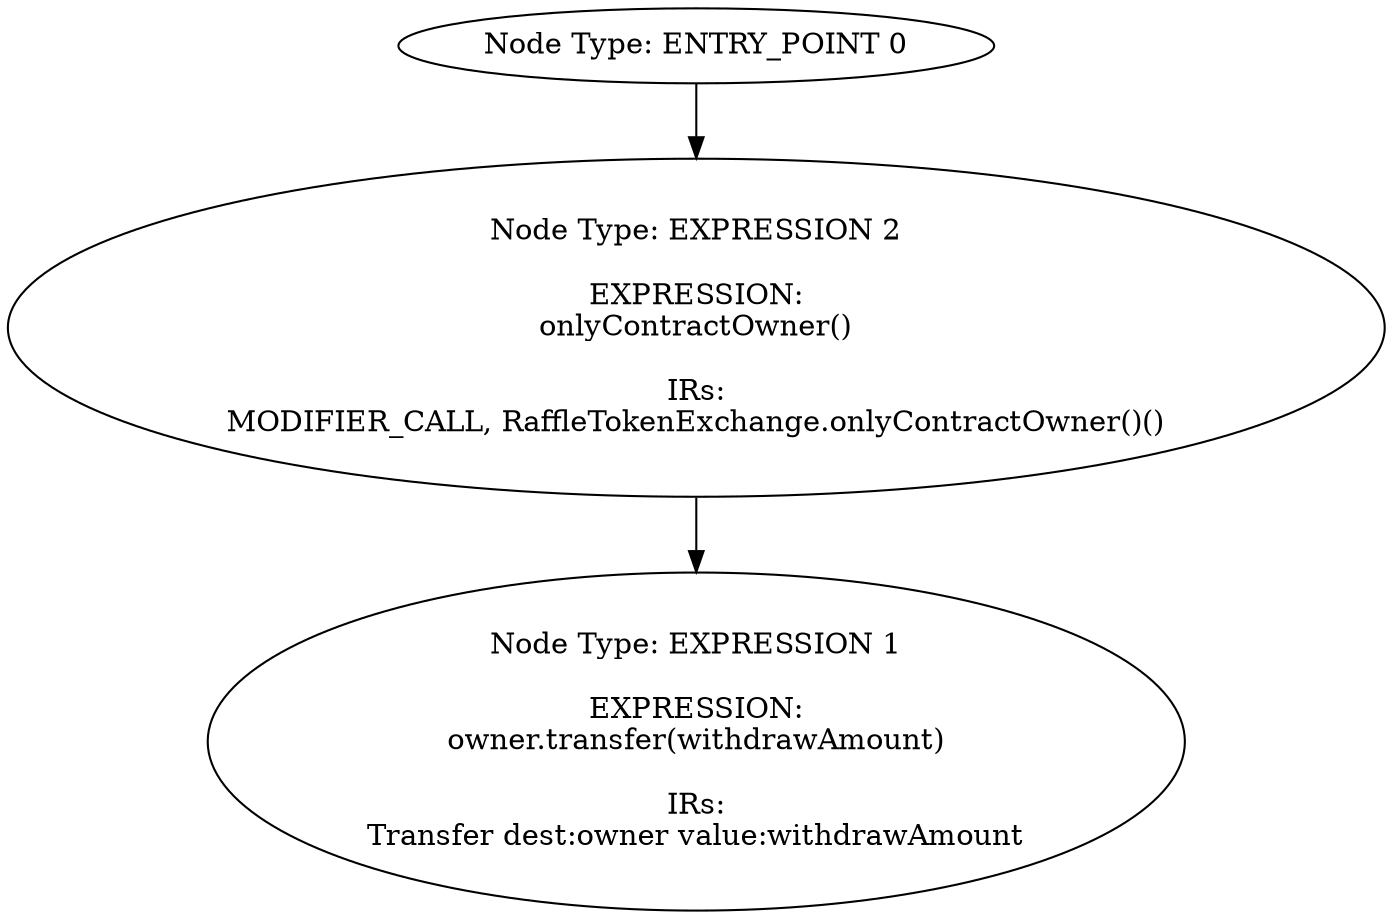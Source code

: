 digraph{
0[label="Node Type: ENTRY_POINT 0
"];
0->2;
1[label="Node Type: EXPRESSION 1

EXPRESSION:
owner.transfer(withdrawAmount)

IRs:
Transfer dest:owner value:withdrawAmount"];
2[label="Node Type: EXPRESSION 2

EXPRESSION:
onlyContractOwner()

IRs:
MODIFIER_CALL, RaffleTokenExchange.onlyContractOwner()()"];
2->1;
}
